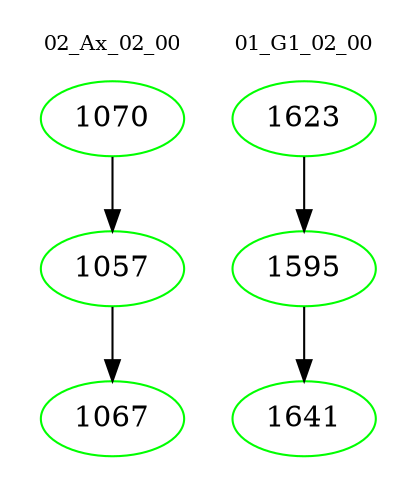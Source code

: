 digraph{
subgraph cluster_0 {
color = white
label = "02_Ax_02_00";
fontsize=10;
T0_1070 [label="1070", color="green"]
T0_1070 -> T0_1057 [color="black"]
T0_1057 [label="1057", color="green"]
T0_1057 -> T0_1067 [color="black"]
T0_1067 [label="1067", color="green"]
}
subgraph cluster_1 {
color = white
label = "01_G1_02_00";
fontsize=10;
T1_1623 [label="1623", color="green"]
T1_1623 -> T1_1595 [color="black"]
T1_1595 [label="1595", color="green"]
T1_1595 -> T1_1641 [color="black"]
T1_1641 [label="1641", color="green"]
}
}
